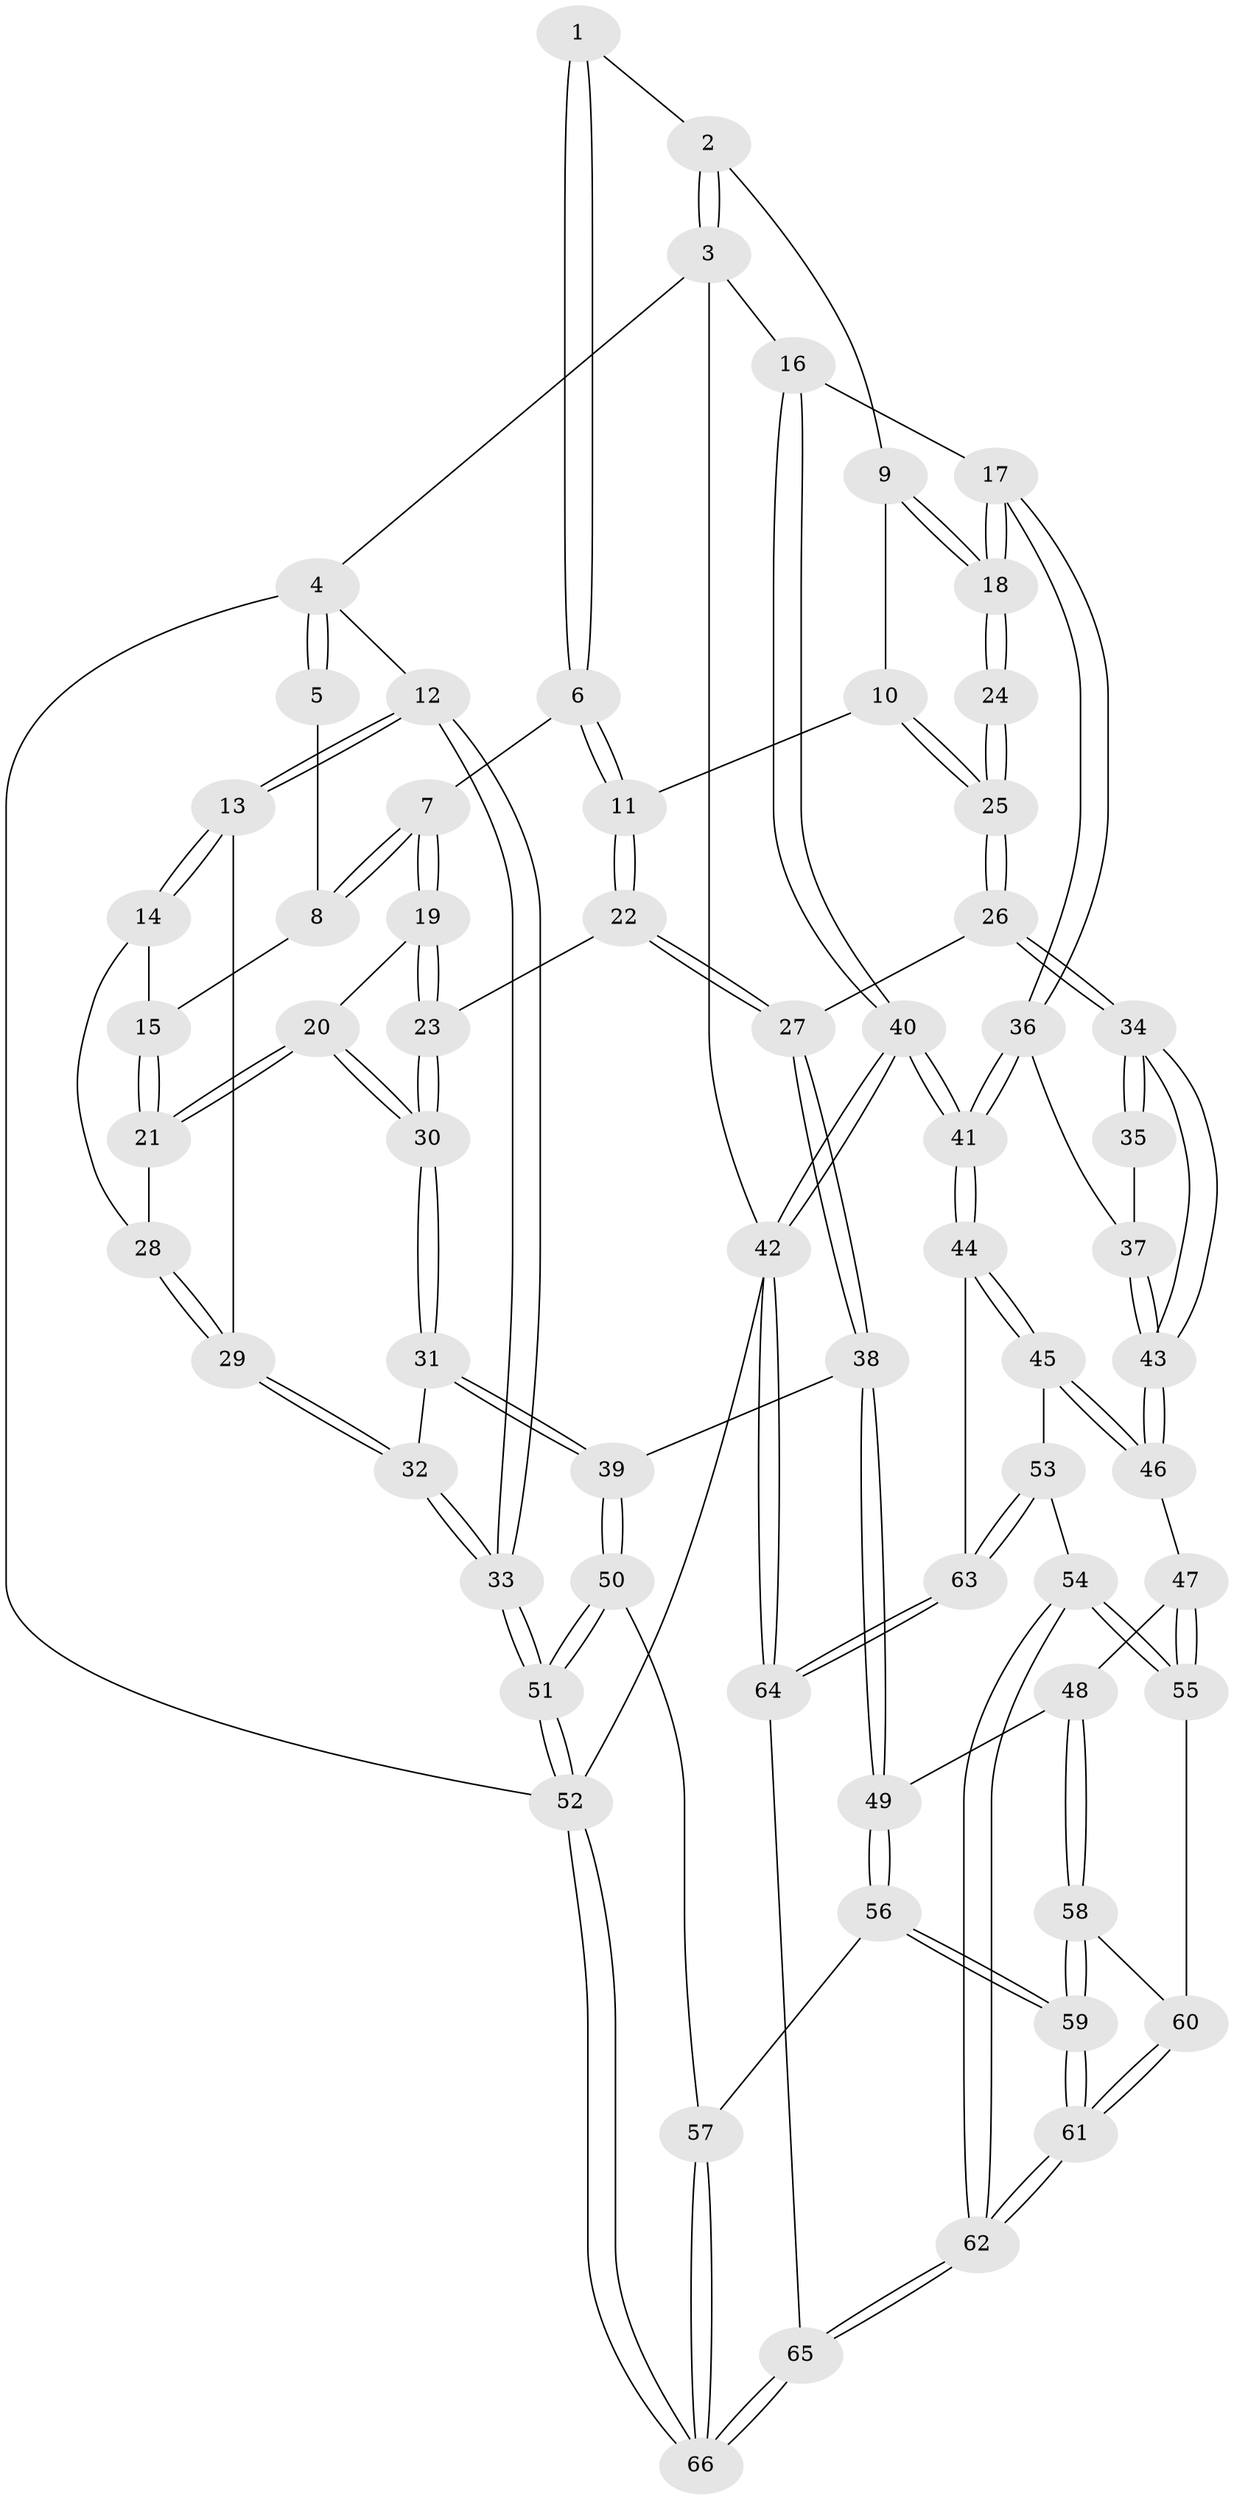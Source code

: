 // coarse degree distribution, {3: 0.1794871794871795, 5: 0.20512820512820512, 7: 0.02564102564102564, 4: 0.5128205128205128, 6: 0.05128205128205128, 2: 0.02564102564102564}
// Generated by graph-tools (version 1.1) at 2025/42/03/06/25 10:42:35]
// undirected, 66 vertices, 162 edges
graph export_dot {
graph [start="1"]
  node [color=gray90,style=filled];
  1 [pos="+0.41632795630267777+0"];
  2 [pos="+0.7167946791294381+0"];
  3 [pos="+1+0"];
  4 [pos="+0+0"];
  5 [pos="+0.19325943394253026+0"];
  6 [pos="+0.42332824822193527+0.00891783005484297"];
  7 [pos="+0.3129994502800546+0.091666186502191"];
  8 [pos="+0.18429639117877755+0.027496051837854904"];
  9 [pos="+0.6626861301850275+0.02858744672926169"];
  10 [pos="+0.6087721238352387+0.1066325505816451"];
  11 [pos="+0.5198184596136699+0.13149523722202205"];
  12 [pos="+0+0.0489602227253091"];
  13 [pos="+0+0.08719685654588602"];
  14 [pos="+0+0.10297349275811822"];
  15 [pos="+0.16730705289596867+0.04870010362277203"];
  16 [pos="+1+0.12800203090382242"];
  17 [pos="+1+0.17006108266268896"];
  18 [pos="+0.9588083130035185+0.18535362710350914"];
  19 [pos="+0.28763148422621404+0.2096049477232598"];
  20 [pos="+0.22187134346730233+0.2292985301023142"];
  21 [pos="+0.17961820889381286+0.20535231228189532"];
  22 [pos="+0.47280518090890467+0.2948542975369676"];
  23 [pos="+0.41534395979419975+0.27695023352034837"];
  24 [pos="+0.8580938199264224+0.21733624705245969"];
  25 [pos="+0.7628760705856363+0.23809463864070635"];
  26 [pos="+0.5799863733549093+0.41649443802945196"];
  27 [pos="+0.5206424039951216+0.39697283379232534"];
  28 [pos="+0.1476288695730562+0.2066667387489891"];
  29 [pos="+0.07148402355017099+0.28834050567830116"];
  30 [pos="+0.18887599250062673+0.4106991678793221"];
  31 [pos="+0.16873656289493397+0.46365552893228235"];
  32 [pos="+0.07355720838643781+0.4256894551930152"];
  33 [pos="+0+0.4283685085305815"];
  34 [pos="+0.6348703497062608+0.48267171134793724"];
  35 [pos="+0.7963981533400046+0.37502931026943037"];
  36 [pos="+0.8781892847444774+0.4648456186468886"];
  37 [pos="+0.8285184705124348+0.47573042992448633"];
  38 [pos="+0.3393271019969484+0.5378320843749129"];
  39 [pos="+0.22196709576346446+0.5449557990062057"];
  40 [pos="+1+0.8856768900042079"];
  41 [pos="+1+0.8048097219509999"];
  42 [pos="+1+1"];
  43 [pos="+0.6687360263558769+0.528750480942779"];
  44 [pos="+0.8845708433041644+0.7662526154027879"];
  45 [pos="+0.6932348714593272+0.5767023410971293"];
  46 [pos="+0.6687869678921348+0.5292060699102615"];
  47 [pos="+0.6045485835993175+0.5935738036580483"];
  48 [pos="+0.431581925107778+0.6744114680618563"];
  49 [pos="+0.4264262932160705+0.6713244161410455"];
  50 [pos="+0.14058364985052+0.7108202325302665"];
  51 [pos="+0+0.7101937643031903"];
  52 [pos="+0+1"];
  53 [pos="+0.6015779102434534+0.8092817174206764"];
  54 [pos="+0.5667726830425068+0.8078985408407914"];
  55 [pos="+0.524009876367599+0.758517553541738"];
  56 [pos="+0.2787949431950851+0.8494761307213012"];
  57 [pos="+0.18313761504688886+0.799845181388087"];
  58 [pos="+0.4765683019808531+0.7301090450608527"];
  59 [pos="+0.32131635489285265+0.8913596991822165"];
  60 [pos="+0.5119066210883867+0.7525017845821321"];
  61 [pos="+0.33697381834609336+0.9136926501323509"];
  62 [pos="+0.4024280578550316+1"];
  63 [pos="+0.6829751724505728+0.8523060106767323"];
  64 [pos="+0.6555022910360897+1"];
  65 [pos="+0.42050385624809444+1"];
  66 [pos="+0+1"];
  1 -- 2;
  1 -- 6;
  1 -- 6;
  2 -- 3;
  2 -- 3;
  2 -- 9;
  3 -- 4;
  3 -- 16;
  3 -- 42;
  4 -- 5;
  4 -- 5;
  4 -- 12;
  4 -- 52;
  5 -- 8;
  6 -- 7;
  6 -- 11;
  6 -- 11;
  7 -- 8;
  7 -- 8;
  7 -- 19;
  7 -- 19;
  8 -- 15;
  9 -- 10;
  9 -- 18;
  9 -- 18;
  10 -- 11;
  10 -- 25;
  10 -- 25;
  11 -- 22;
  11 -- 22;
  12 -- 13;
  12 -- 13;
  12 -- 33;
  12 -- 33;
  13 -- 14;
  13 -- 14;
  13 -- 29;
  14 -- 15;
  14 -- 28;
  15 -- 21;
  15 -- 21;
  16 -- 17;
  16 -- 40;
  16 -- 40;
  17 -- 18;
  17 -- 18;
  17 -- 36;
  17 -- 36;
  18 -- 24;
  18 -- 24;
  19 -- 20;
  19 -- 23;
  19 -- 23;
  20 -- 21;
  20 -- 21;
  20 -- 30;
  20 -- 30;
  21 -- 28;
  22 -- 23;
  22 -- 27;
  22 -- 27;
  23 -- 30;
  23 -- 30;
  24 -- 25;
  24 -- 25;
  25 -- 26;
  25 -- 26;
  26 -- 27;
  26 -- 34;
  26 -- 34;
  27 -- 38;
  27 -- 38;
  28 -- 29;
  28 -- 29;
  29 -- 32;
  29 -- 32;
  30 -- 31;
  30 -- 31;
  31 -- 32;
  31 -- 39;
  31 -- 39;
  32 -- 33;
  32 -- 33;
  33 -- 51;
  33 -- 51;
  34 -- 35;
  34 -- 35;
  34 -- 43;
  34 -- 43;
  35 -- 37;
  36 -- 37;
  36 -- 41;
  36 -- 41;
  37 -- 43;
  37 -- 43;
  38 -- 39;
  38 -- 49;
  38 -- 49;
  39 -- 50;
  39 -- 50;
  40 -- 41;
  40 -- 41;
  40 -- 42;
  40 -- 42;
  41 -- 44;
  41 -- 44;
  42 -- 64;
  42 -- 64;
  42 -- 52;
  43 -- 46;
  43 -- 46;
  44 -- 45;
  44 -- 45;
  44 -- 63;
  45 -- 46;
  45 -- 46;
  45 -- 53;
  46 -- 47;
  47 -- 48;
  47 -- 55;
  47 -- 55;
  48 -- 49;
  48 -- 58;
  48 -- 58;
  49 -- 56;
  49 -- 56;
  50 -- 51;
  50 -- 51;
  50 -- 57;
  51 -- 52;
  51 -- 52;
  52 -- 66;
  52 -- 66;
  53 -- 54;
  53 -- 63;
  53 -- 63;
  54 -- 55;
  54 -- 55;
  54 -- 62;
  54 -- 62;
  55 -- 60;
  56 -- 57;
  56 -- 59;
  56 -- 59;
  57 -- 66;
  57 -- 66;
  58 -- 59;
  58 -- 59;
  58 -- 60;
  59 -- 61;
  59 -- 61;
  60 -- 61;
  60 -- 61;
  61 -- 62;
  61 -- 62;
  62 -- 65;
  62 -- 65;
  63 -- 64;
  63 -- 64;
  64 -- 65;
  65 -- 66;
  65 -- 66;
}
